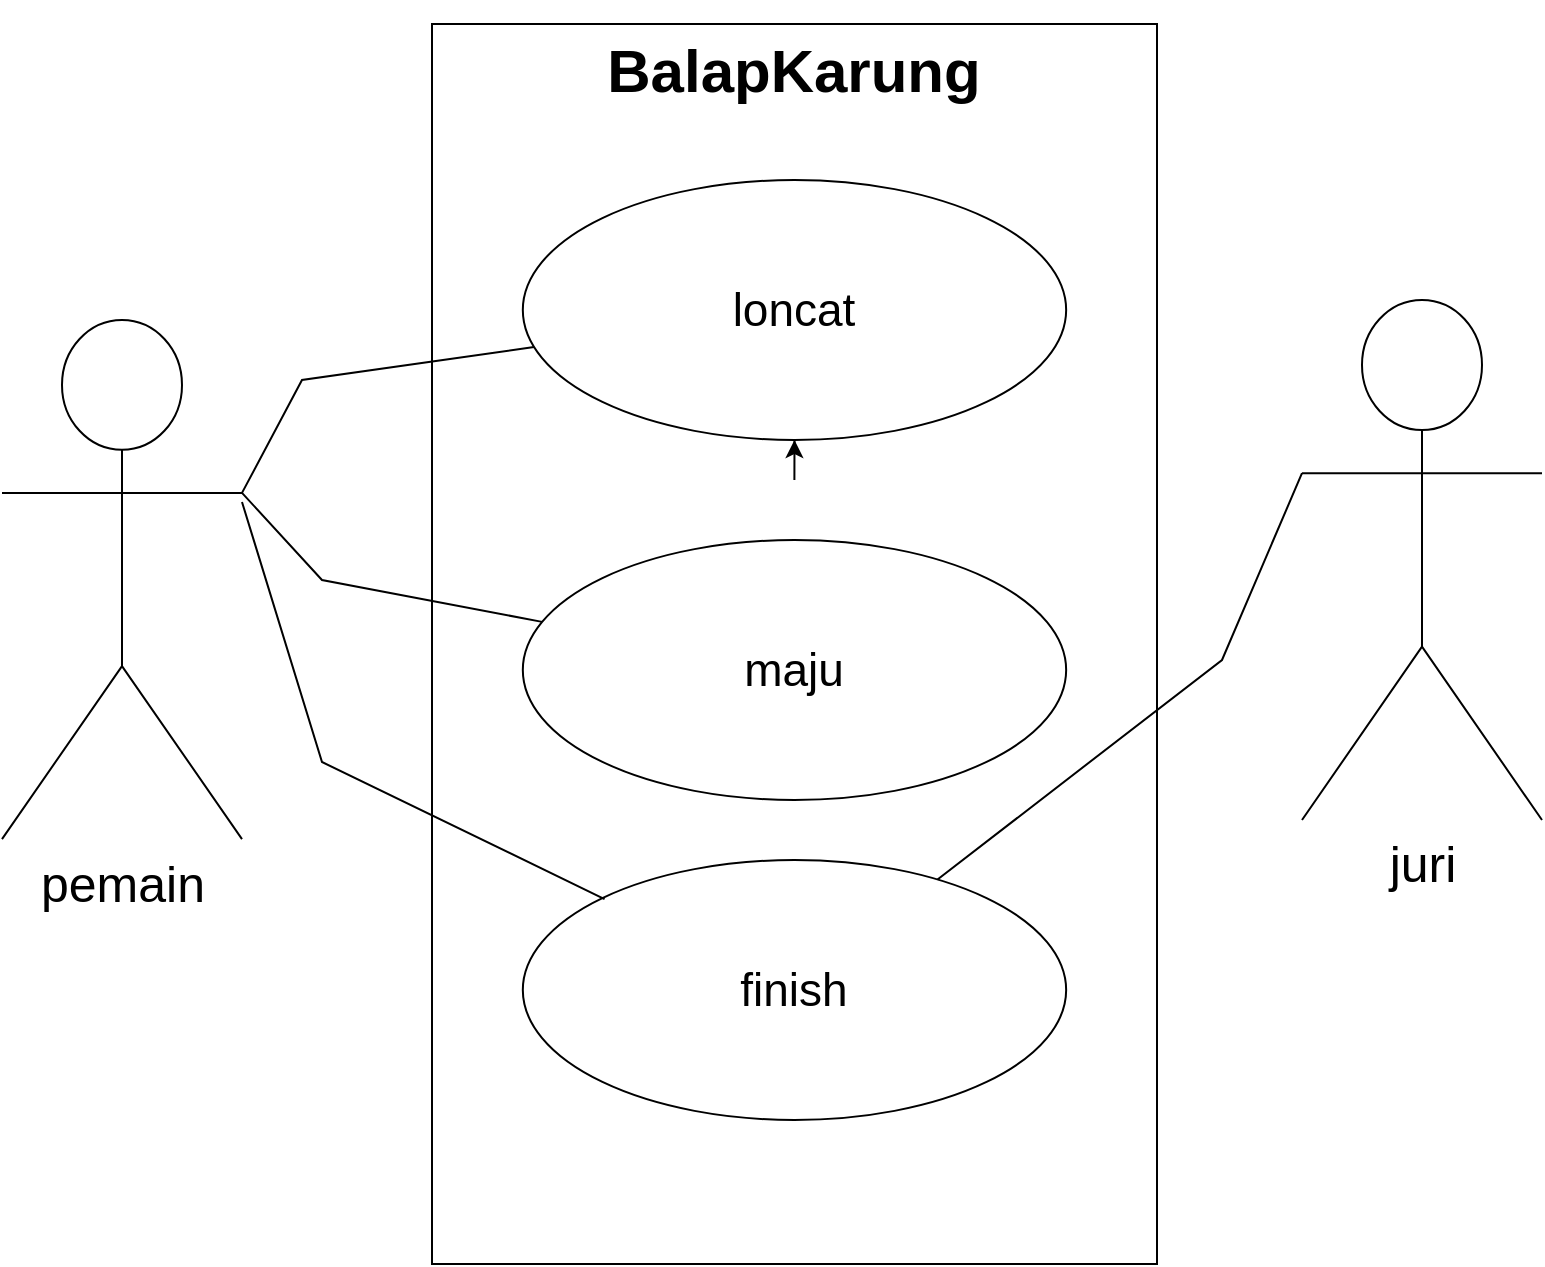 <mxfile version="21.7.4" type="github">
  <diagram name="Halaman-1" id="g_RFvy_UEJs0hV-kcKUU">
    <mxGraphModel dx="1467" dy="797" grid="1" gridSize="10" guides="1" tooltips="1" connect="1" arrows="1" fold="1" page="1" pageScale="1" pageWidth="827" pageHeight="1169" math="0" shadow="0">
      <root>
        <mxCell id="0" />
        <mxCell id="1" parent="0" />
        <mxCell id="DJt1GYLp_gGER5Pjzmev-4" value="" style="rounded=0;whiteSpace=wrap;html=1;rotation=90;" vertex="1" parent="1">
          <mxGeometry x="126.25" y="490.75" width="620" height="362.5" as="geometry" />
        </mxCell>
        <mxCell id="DJt1GYLp_gGER5Pjzmev-6" value="BalapKarung" style="text;html=1;strokeColor=none;fillColor=none;align=center;verticalAlign=middle;whiteSpace=wrap;rounded=0;fontSize=30;fontStyle=1" vertex="1" parent="1">
          <mxGeometry x="286.25" y="350" width="300" height="70" as="geometry" />
        </mxCell>
        <mxCell id="DJt1GYLp_gGER5Pjzmev-7" value="&lt;font style=&quot;font-size: 25px;&quot;&gt;pemain&lt;/font&gt;" style="shape=umlActor;verticalLabelPosition=bottom;verticalAlign=top;html=1;outlineConnect=0;" vertex="1" parent="1">
          <mxGeometry x="40" y="510" width="120" height="259.55" as="geometry" />
        </mxCell>
        <mxCell id="DJt1GYLp_gGER5Pjzmev-10" value="&lt;font style=&quot;font-size: 23px;&quot;&gt;loncat&lt;/font&gt;" style="ellipse;whiteSpace=wrap;html=1;fontSize=17;" vertex="1" parent="1">
          <mxGeometry x="300.41" y="440" width="271.67" height="130" as="geometry" />
        </mxCell>
        <mxCell id="DJt1GYLp_gGER5Pjzmev-12" value="&lt;font style=&quot;font-size: 25px;&quot;&gt;juri&lt;/font&gt;" style="shape=umlActor;verticalLabelPosition=bottom;verticalAlign=top;html=1;outlineConnect=0;" vertex="1" parent="1">
          <mxGeometry x="690" y="500" width="120" height="260" as="geometry" />
        </mxCell>
        <mxCell id="DJt1GYLp_gGER5Pjzmev-69" style="edgeStyle=orthogonalEdgeStyle;rounded=0;orthogonalLoop=1;jettySize=auto;html=1;exitX=0.5;exitY=1;exitDx=0;exitDy=0;" edge="1" parent="1" source="DJt1GYLp_gGER5Pjzmev-10" target="DJt1GYLp_gGER5Pjzmev-10">
          <mxGeometry relative="1" as="geometry" />
        </mxCell>
        <mxCell id="DJt1GYLp_gGER5Pjzmev-71" value="&lt;font style=&quot;font-size: 23px;&quot;&gt;finish&lt;/font&gt;" style="ellipse;whiteSpace=wrap;html=1;fontSize=17;" vertex="1" parent="1">
          <mxGeometry x="300.41" y="780" width="271.67" height="130" as="geometry" />
        </mxCell>
        <mxCell id="DJt1GYLp_gGER5Pjzmev-72" value="&lt;font style=&quot;font-size: 23px;&quot;&gt;maju&lt;/font&gt;" style="ellipse;whiteSpace=wrap;html=1;fontSize=17;" vertex="1" parent="1">
          <mxGeometry x="300.41" y="620" width="271.67" height="130" as="geometry" />
        </mxCell>
        <mxCell id="DJt1GYLp_gGER5Pjzmev-74" value="" style="endArrow=none;html=1;rounded=0;exitX=1;exitY=0.333;exitDx=0;exitDy=0;exitPerimeter=0;" edge="1" parent="1" source="DJt1GYLp_gGER5Pjzmev-7" target="DJt1GYLp_gGER5Pjzmev-10">
          <mxGeometry width="50" height="50" relative="1" as="geometry">
            <mxPoint x="370" y="660" as="sourcePoint" />
            <mxPoint x="420" y="610" as="targetPoint" />
            <Array as="points">
              <mxPoint x="190" y="540" />
            </Array>
          </mxGeometry>
        </mxCell>
        <mxCell id="DJt1GYLp_gGER5Pjzmev-75" value="" style="endArrow=none;html=1;rounded=0;exitX=1;exitY=0.333;exitDx=0;exitDy=0;exitPerimeter=0;" edge="1" parent="1" source="DJt1GYLp_gGER5Pjzmev-7" target="DJt1GYLp_gGER5Pjzmev-72">
          <mxGeometry width="50" height="50" relative="1" as="geometry">
            <mxPoint x="370" y="660" as="sourcePoint" />
            <mxPoint x="420" y="610" as="targetPoint" />
            <Array as="points">
              <mxPoint x="200" y="640" />
            </Array>
          </mxGeometry>
        </mxCell>
        <mxCell id="DJt1GYLp_gGER5Pjzmev-76" value="" style="endArrow=none;html=1;rounded=0;exitX=0;exitY=0.333;exitDx=0;exitDy=0;exitPerimeter=0;" edge="1" parent="1" source="DJt1GYLp_gGER5Pjzmev-12" target="DJt1GYLp_gGER5Pjzmev-71">
          <mxGeometry width="50" height="50" relative="1" as="geometry">
            <mxPoint x="370" y="660" as="sourcePoint" />
            <mxPoint x="420" y="610" as="targetPoint" />
            <Array as="points">
              <mxPoint x="650" y="680" />
            </Array>
          </mxGeometry>
        </mxCell>
        <mxCell id="DJt1GYLp_gGER5Pjzmev-84" value="" style="endArrow=none;html=1;rounded=0;" edge="1" parent="1">
          <mxGeometry width="50" height="50" relative="1" as="geometry">
            <mxPoint x="160" y="601" as="sourcePoint" />
            <mxPoint x="341.277" y="799.526" as="targetPoint" />
            <Array as="points">
              <mxPoint x="200" y="731" />
            </Array>
          </mxGeometry>
        </mxCell>
      </root>
    </mxGraphModel>
  </diagram>
</mxfile>
